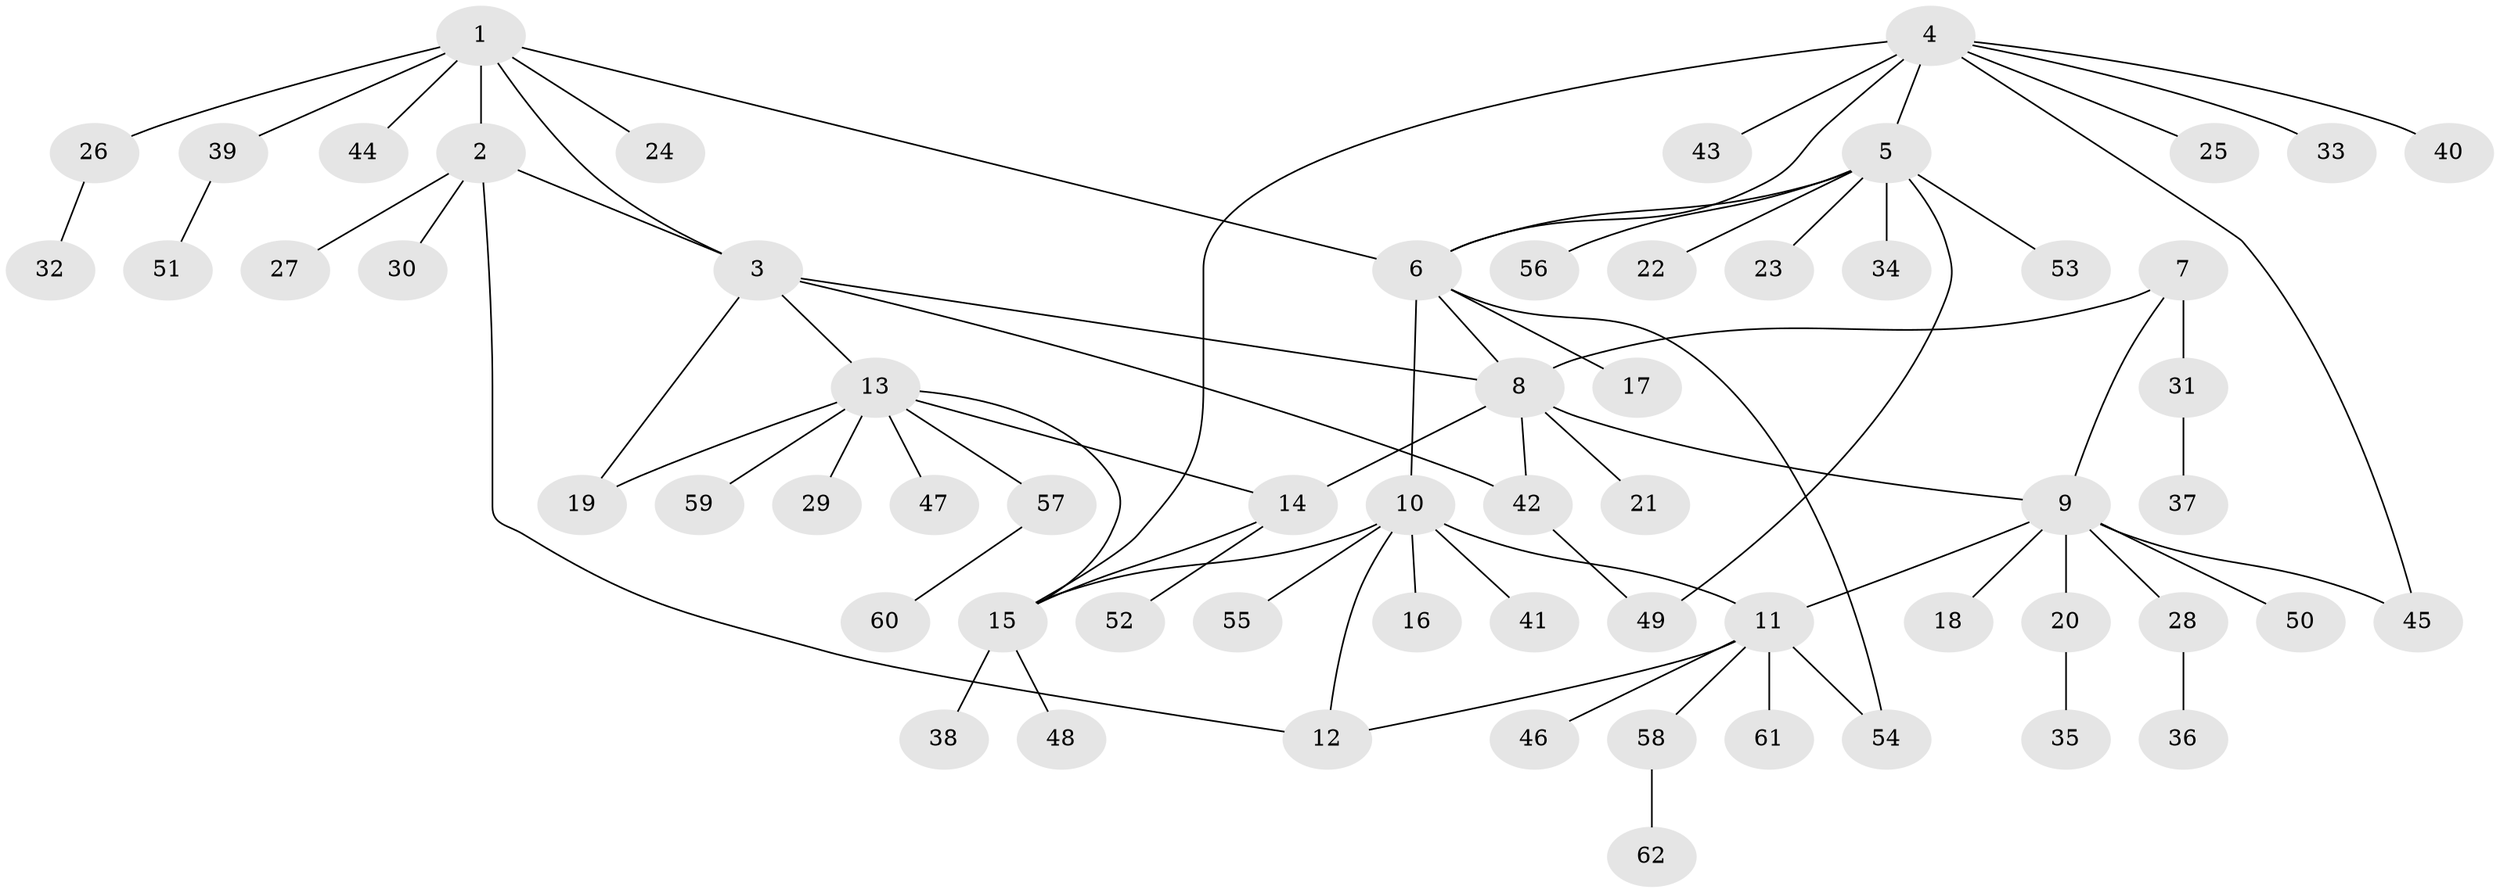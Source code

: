 // coarse degree distribution, {6: 0.1111111111111111, 4: 0.022222222222222223, 7: 0.1111111111111111, 3: 0.08888888888888889, 5: 0.022222222222222223, 1: 0.5333333333333333, 2: 0.1111111111111111}
// Generated by graph-tools (version 1.1) at 2025/52/03/04/25 22:52:36]
// undirected, 62 vertices, 77 edges
graph export_dot {
  node [color=gray90,style=filled];
  1;
  2;
  3;
  4;
  5;
  6;
  7;
  8;
  9;
  10;
  11;
  12;
  13;
  14;
  15;
  16;
  17;
  18;
  19;
  20;
  21;
  22;
  23;
  24;
  25;
  26;
  27;
  28;
  29;
  30;
  31;
  32;
  33;
  34;
  35;
  36;
  37;
  38;
  39;
  40;
  41;
  42;
  43;
  44;
  45;
  46;
  47;
  48;
  49;
  50;
  51;
  52;
  53;
  54;
  55;
  56;
  57;
  58;
  59;
  60;
  61;
  62;
  1 -- 2;
  1 -- 3;
  1 -- 6;
  1 -- 24;
  1 -- 26;
  1 -- 39;
  1 -- 44;
  2 -- 3;
  2 -- 12;
  2 -- 27;
  2 -- 30;
  3 -- 8;
  3 -- 13;
  3 -- 19;
  3 -- 42;
  4 -- 5;
  4 -- 6;
  4 -- 15;
  4 -- 25;
  4 -- 33;
  4 -- 40;
  4 -- 43;
  4 -- 45;
  5 -- 6;
  5 -- 22;
  5 -- 23;
  5 -- 34;
  5 -- 49;
  5 -- 53;
  5 -- 56;
  6 -- 8;
  6 -- 10;
  6 -- 17;
  6 -- 54;
  7 -- 8;
  7 -- 9;
  7 -- 31;
  8 -- 9;
  8 -- 14;
  8 -- 21;
  8 -- 42;
  9 -- 11;
  9 -- 18;
  9 -- 20;
  9 -- 28;
  9 -- 45;
  9 -- 50;
  10 -- 11;
  10 -- 12;
  10 -- 15;
  10 -- 16;
  10 -- 41;
  10 -- 55;
  11 -- 12;
  11 -- 46;
  11 -- 54;
  11 -- 58;
  11 -- 61;
  13 -- 14;
  13 -- 15;
  13 -- 19;
  13 -- 29;
  13 -- 47;
  13 -- 57;
  13 -- 59;
  14 -- 15;
  14 -- 52;
  15 -- 38;
  15 -- 48;
  20 -- 35;
  26 -- 32;
  28 -- 36;
  31 -- 37;
  39 -- 51;
  42 -- 49;
  57 -- 60;
  58 -- 62;
}
